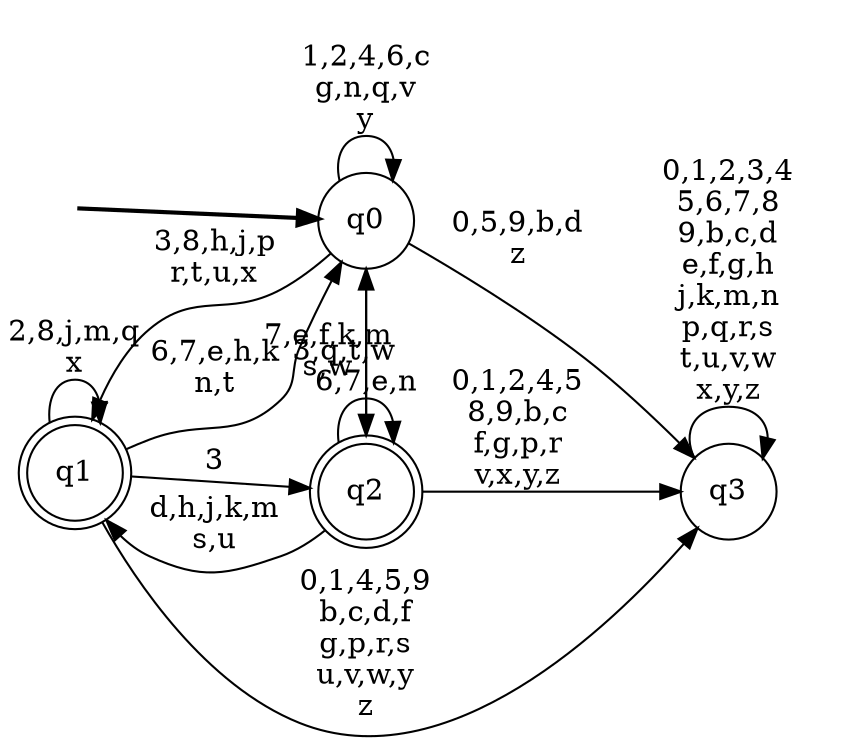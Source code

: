 digraph BlueStar {
__start0 [style = invis, shape = none, label = "", width = 0, height = 0];

rankdir=LR;
size="8,5";

s0 [style="filled", color="black", fillcolor="white" shape="circle", label="q0"];
s1 [style="rounded,filled", color="black", fillcolor="white" shape="doublecircle", label="q1"];
s2 [style="rounded,filled", color="black", fillcolor="white" shape="doublecircle", label="q2"];
s3 [style="filled", color="black", fillcolor="white" shape="circle", label="q3"];
subgraph cluster_main { 
	graph [pad=".75", ranksep="0.15", nodesep="0.15"];
	 style=invis; 
	__start0 -> s0 [penwidth=2];
}
s0 -> s0 [label="1,2,4,6,c\ng,n,q,v\ny"];
s0 -> s1 [label="3,8,h,j,p\nr,t,u,x"];
s0 -> s2 [label="7,e,f,k,m\ns,w"];
s0 -> s3 [label="0,5,9,b,d\nz"];
s1 -> s0 [label="6,7,e,h,k\nn,t"];
s1 -> s1 [label="2,8,j,m,q\nx"];
s1 -> s2 [label="3"];
s1 -> s3 [label="0,1,4,5,9\nb,c,d,f\ng,p,r,s\nu,v,w,y\nz"];
s2 -> s0 [label="3,q,t,w"];
s2 -> s1 [label="d,h,j,k,m\ns,u"];
s2 -> s2 [label="6,7,e,n"];
s2 -> s3 [label="0,1,2,4,5\n8,9,b,c\nf,g,p,r\nv,x,y,z"];
s3 -> s3 [label="0,1,2,3,4\n5,6,7,8\n9,b,c,d\ne,f,g,h\nj,k,m,n\np,q,r,s\nt,u,v,w\nx,y,z"];

}